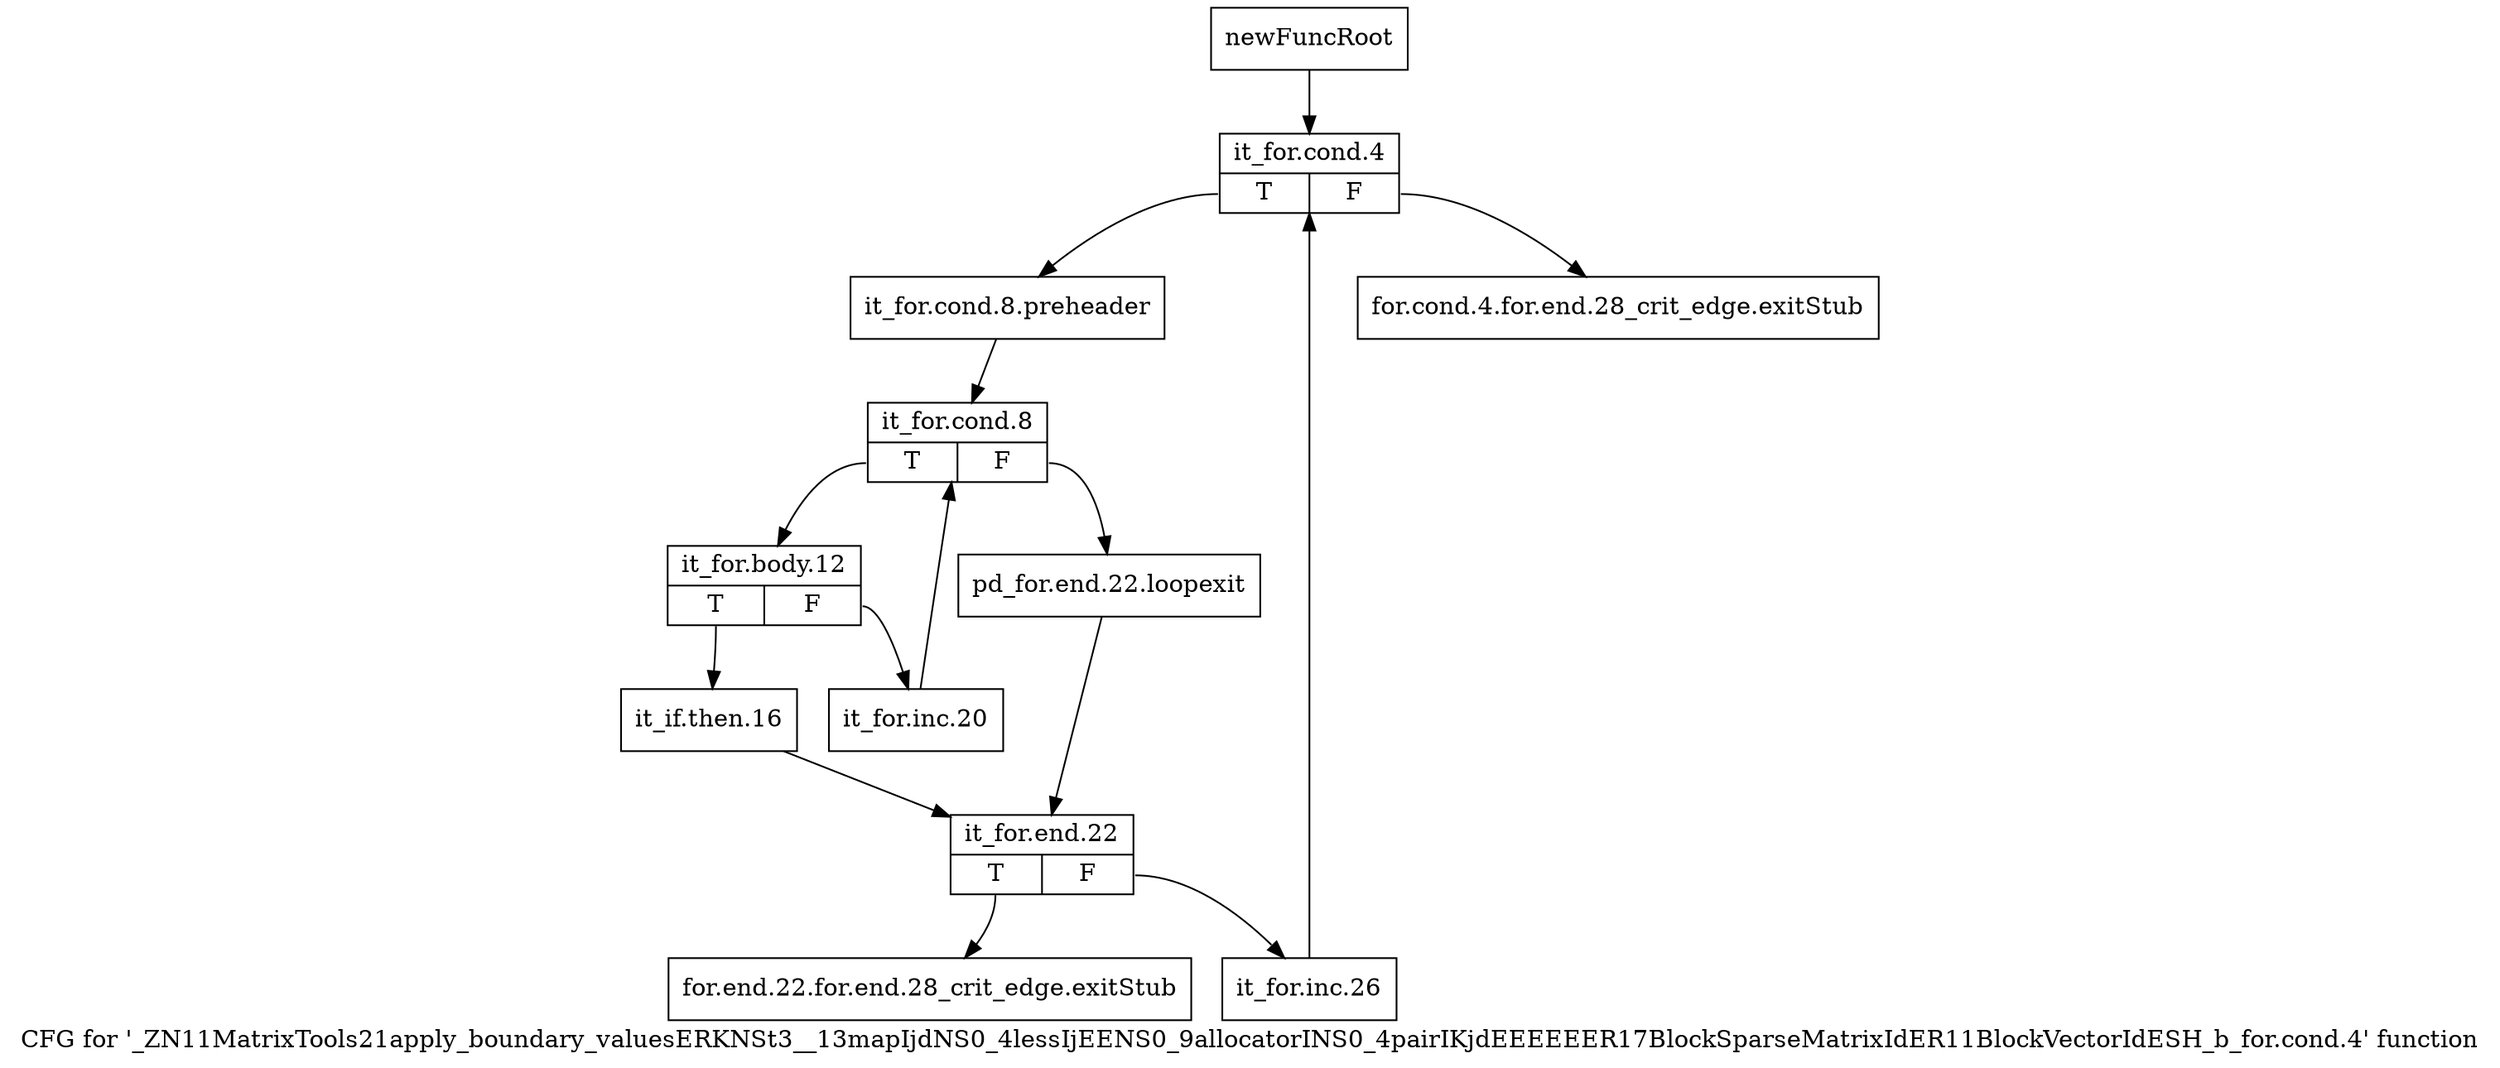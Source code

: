 digraph "CFG for '_ZN11MatrixTools21apply_boundary_valuesERKNSt3__13mapIjdNS0_4lessIjEENS0_9allocatorINS0_4pairIKjdEEEEEER17BlockSparseMatrixIdER11BlockVectorIdESH_b_for.cond.4' function" {
	label="CFG for '_ZN11MatrixTools21apply_boundary_valuesERKNSt3__13mapIjdNS0_4lessIjEENS0_9allocatorINS0_4pairIKjdEEEEEER17BlockSparseMatrixIdER11BlockVectorIdESH_b_for.cond.4' function";

	Node0x94cf530 [shape=record,label="{newFuncRoot}"];
	Node0x94cf530 -> Node0x94cf620;
	Node0x94cf580 [shape=record,label="{for.cond.4.for.end.28_crit_edge.exitStub}"];
	Node0x94cf5d0 [shape=record,label="{for.end.22.for.end.28_crit_edge.exitStub}"];
	Node0x94cf620 [shape=record,label="{it_for.cond.4|{<s0>T|<s1>F}}"];
	Node0x94cf620:s0 -> Node0x94cf670;
	Node0x94cf620:s1 -> Node0x94cf580;
	Node0x94cf670 [shape=record,label="{it_for.cond.8.preheader}"];
	Node0x94cf670 -> Node0x94cf6c0;
	Node0x94cf6c0 [shape=record,label="{it_for.cond.8|{<s0>T|<s1>F}}"];
	Node0x94cf6c0:s0 -> Node0x94cf760;
	Node0x94cf6c0:s1 -> Node0x94cf710;
	Node0x94cf710 [shape=record,label="{pd_for.end.22.loopexit}"];
	Node0x94cf710 -> Node0x94cf850;
	Node0x94cf760 [shape=record,label="{it_for.body.12|{<s0>T|<s1>F}}"];
	Node0x94cf760:s0 -> Node0x94cf800;
	Node0x94cf760:s1 -> Node0x94cf7b0;
	Node0x94cf7b0 [shape=record,label="{it_for.inc.20}"];
	Node0x94cf7b0 -> Node0x94cf6c0;
	Node0x94cf800 [shape=record,label="{it_if.then.16}"];
	Node0x94cf800 -> Node0x94cf850;
	Node0x94cf850 [shape=record,label="{it_for.end.22|{<s0>T|<s1>F}}"];
	Node0x94cf850:s0 -> Node0x94cf5d0;
	Node0x94cf850:s1 -> Node0x94cf8a0;
	Node0x94cf8a0 [shape=record,label="{it_for.inc.26}"];
	Node0x94cf8a0 -> Node0x94cf620;
}
